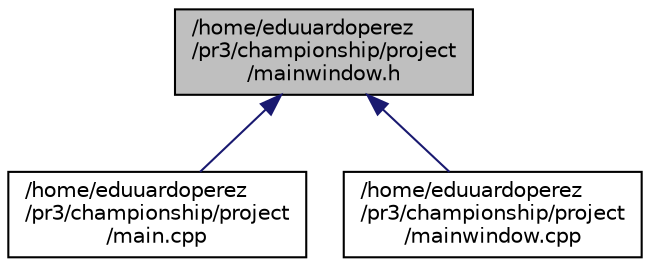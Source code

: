 digraph "/home/eduuardoperez/pr3/championship/project/mainwindow.h"
{
  edge [fontname="Helvetica",fontsize="10",labelfontname="Helvetica",labelfontsize="10"];
  node [fontname="Helvetica",fontsize="10",shape=record];
  Node1 [label="/home/eduuardoperez\l/pr3/championship/project\l/mainwindow.h",height=0.2,width=0.4,color="black", fillcolor="grey75", style="filled", fontcolor="black"];
  Node1 -> Node2 [dir="back",color="midnightblue",fontsize="10",style="solid"];
  Node2 [label="/home/eduuardoperez\l/pr3/championship/project\l/main.cpp",height=0.2,width=0.4,color="black", fillcolor="white", style="filled",URL="$main_8cpp_source.html"];
  Node1 -> Node3 [dir="back",color="midnightblue",fontsize="10",style="solid"];
  Node3 [label="/home/eduuardoperez\l/pr3/championship/project\l/mainwindow.cpp",height=0.2,width=0.4,color="black", fillcolor="white", style="filled",URL="$mainwindow_8cpp.html",tooltip="Implementación de la clase MainWindow. "];
}
